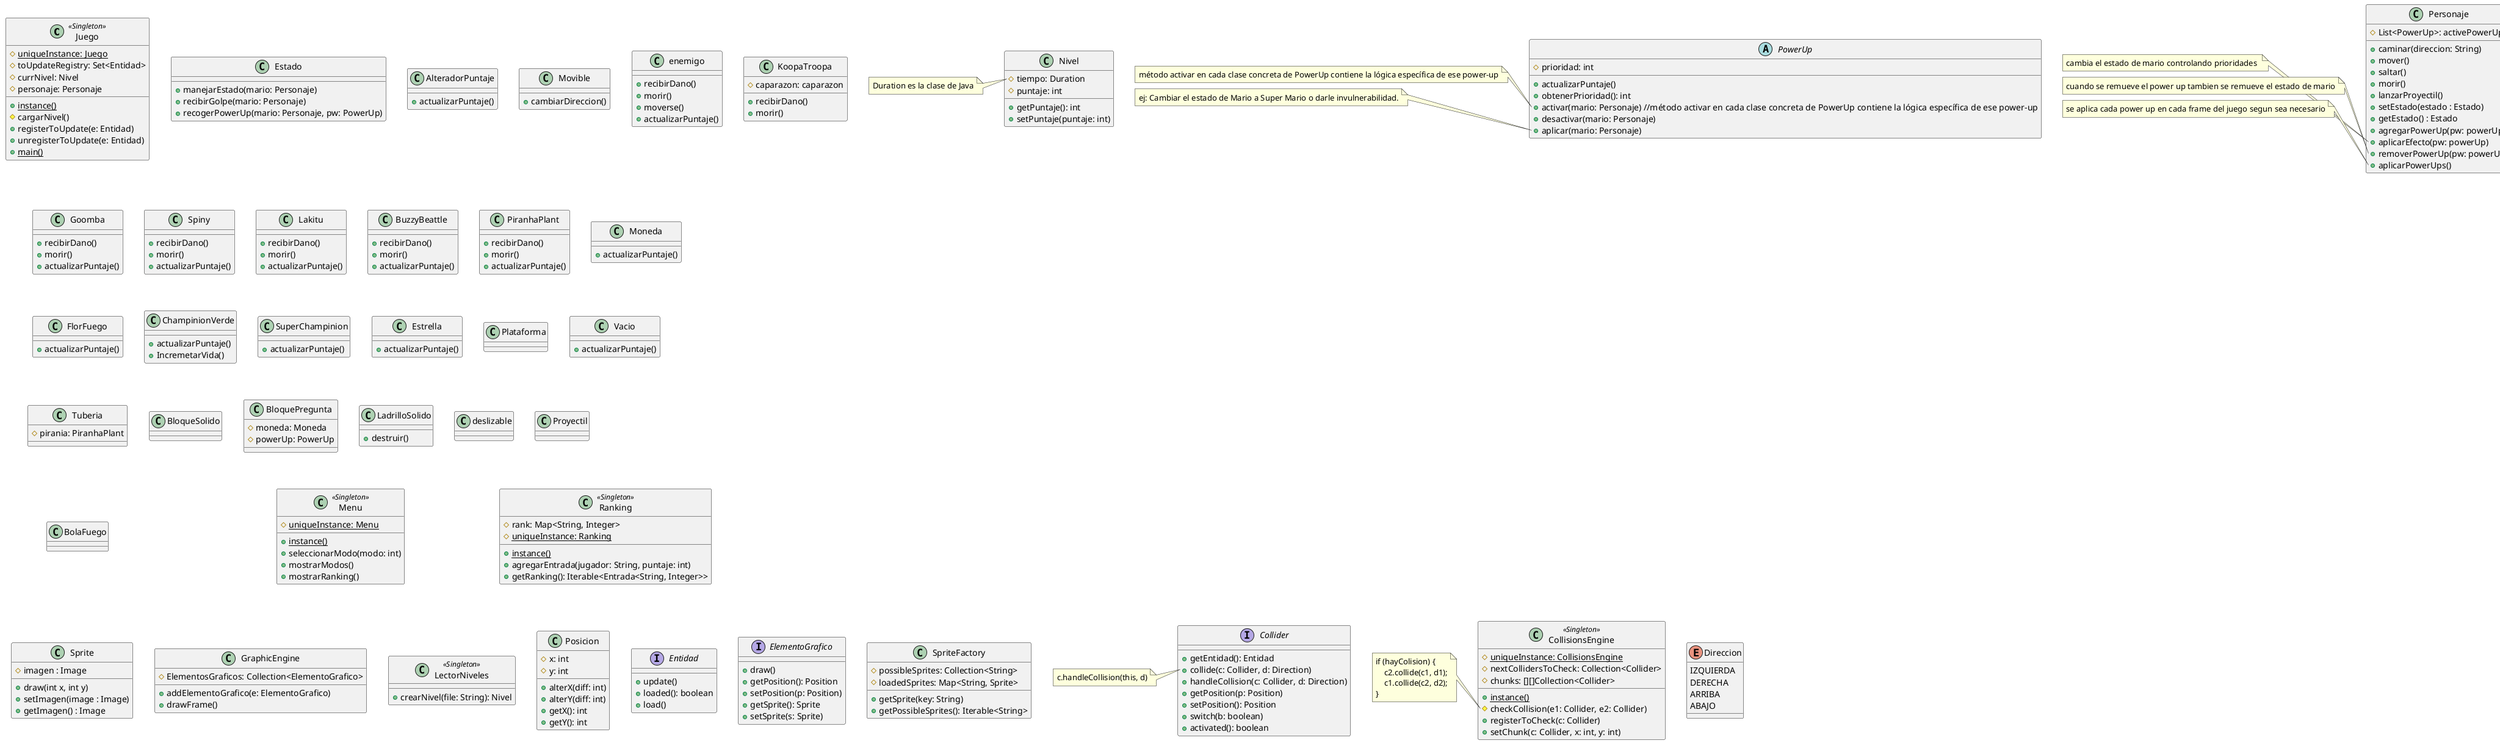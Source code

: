 @startuml
' TODO: crear los colisionadores de carga
' TODO: vincular los colisionadores de carga con el engine gráfico

together {
    class Juego <<Singleton>> {
        #{static} uniqueInstance: Juego
        #toUpdateRegistry: Set<Entidad>
        #currNivel: Nivel
        #personaje: Personaje
        +{static} instance()
        #cargarNivel()
        +registerToUpdate(e: Entidad)
        +unregisterToUpdate(e: Entidad)
        +{static} main()
    }

    class Personaje {
        #List<PowerUp>: activePowerUps
        
        +caminar(direccion: String)
        +mover()
        +saltar()
        +morir()
        +lanzarProyectil()
        +setEstado(estado : Estado)
        +getEstado() : Estado
        +agregarPowerUp(pw: powerUp)
        +aplicarEfecto(pw: powerUp)
        +removerPowerUp(pw: powerUp)
        +aplicarPowerUps()
    }
    note left of Personaje::aplicarEfecto
    cambia el estado de mario controlando prioridades 
    end note
    note left of Personaje::removerPowerUp
    cuando se remueve el power up tambien se remueve el estado de mario
    end note
    note left of Personaje::aplicarPowerUps
    se aplica cada power up en cada frame del juego segun sea necesario
    end note

    class Estado{
        +manejarEstado(mario: Personaje)
        +recibirGolpe(mario: Personaje)
        +recogerPowerUp(mario: Personaje, pw: PowerUp)
    }
    class AlteradorPuntaje{
        +actualizarPuntaje()
    }

    class Movible{
        +cambiarDireccion()
    }

    class enemigo { 
        +recibirDano() 
        +morir()
        +moverse()
        +actualizarPuntaje() 
    }

    class KoopaTroopa {
        #caparazon: caparazon
        +recibirDano()
        +morir()
    } 

    class Goomba{
        +recibirDano() 
        +morir()
        +actualizarPuntaje() 
    }

    class Spiny { 
        +recibirDano() 
        +morir()
        +actualizarPuntaje() 
    }

    class Lakitu {
        +recibirDano() 
        +morir()
        +actualizarPuntaje() 
    }

    class BuzzyBeattle {
        +recibirDano() 
        +morir()
        +actualizarPuntaje() 
    }

    class PiranhaPlant {  
        +recibirDano() 
        +morir()
        +actualizarPuntaje() 
    }

    class Moneda {
        +actualizarPuntaje()
    }

    abstract class PowerUp {
        #prioridad: int

        +actualizarPuntaje()
        +obtenerPrioridad(): int
        +activar(mario: Personaje) //método activar en cada clase concreta de PowerUp contiene la lógica específica de ese power-up
        +desactivar(mario: Personaje)
        +aplicar(mario: Personaje)
    }
    note left of PowerUp::activar
      método activar en cada clase concreta de PowerUp contiene la lógica específica de ese power-up
    end note

    note left of PowerUp::aplicar
    ej: Cambiar el estado de Mario a Super Mario o darle invulnerabilidad.
    end note

    class FlorFuego{
        +actualizarPuntaje()
    }

    class ChampinionVerde{
        +actualizarPuntaje()
        +IncremetarVida()
    }

    class SuperChampinion{
        +actualizarPuntaje()
    }

    class Estrella{
        +actualizarPuntaje()
    }
    
    class Plataforma {

    }

    class Vacio {
        +actualizarPuntaje()
    }

    class Tuberia {
        #pirania: PiranhaPlant
    }

    class BloqueSolido {

    }

    class BloquePregunta {
        #moneda: Moneda
        #powerUp: PowerUp
    }

    class LadrilloSolido {
        +destruir()
    }
    
    class deslizable{

    }

    class Proyectil{

    }

    class BolaFuego {

    }

    class Nivel{
        #tiempo: Duration
        #puntaje: int
        +getPuntaje(): int
        +setPuntaje(puntaje: int)
    }
    note left of Nivel::tiempo
        Duration es la clase de Java
    end note

    class Menu <<Singleton>> {
        #{static} uniqueInstance: Menu
        +{static} instance()
        +seleccionarModo(modo: int)
        +mostrarModos()
        +mostrarRanking()
        ' TODO: implementar la UI del menu
    }

    class Ranking <<Singleton>> {
        #rank: Map<String, Integer>
        #{static} uniqueInstance: Ranking
        +{static} instance()
        +agregarEntrada(jugador: String, puntaje: int)
        +getRanking(): Iterable<Entrada<String, Integer>>
    }
}

together {
    class CollisionsEngine <<Singleton>> {
        #{static} uniqueInstance: CollisionsEngine
        #nextCollidersToCheck: Collection<Collider>
        #chunks: [][]Collection<Collider>
        +{static} instance()
        #checkCollision(e1: Collider, e2: Collider)
        +registerToCheck(c: Collider)
        +setChunk(c: Collider, x: int, y: int)
    }
    note left of CollisionsEngine::checkCollision
        if (hayColision) {
            c2.collide(c1, d1);
            c1.collide(c2, d2);
        }
    end note

    interface Entidad {
        +update()
        +loaded(): boolean
        +load()
    }

    interface Collider {
        +getEntidad(): Entidad
        +collide(c: Collider, d: Direction)
        +handleCollision(c: Collider, d: Direction)
        +getPosition(p: Position)
        +setPosition(): Position
        +switch(b: boolean)
        +activated(): boolean
    }
    note left of Collider::collide
        c.handleCollision(this, d)
    end note

    interface ElementoGrafico {
        +draw()
        +getPosition(): Position
        +setPosition(p: Position)
        +getSprite(): Sprite
        +setSprite(s: Sprite)
    }

    class SpriteFactory {
        #possibleSprites: Collection<String>
        #loadedSprites: Map<String, Sprite>
        +getSprite(key: String)
        +getPossibleSprites(): Iterable<String>
    }

    class Sprite {
        #imagen : Image
        +draw(int x, int y)
        +setImagen(image : Image)
        +getImagen() : Image
    }

    class GraphicEngine {
        #ElementosGraficos: Collection<ElementoGrafico>
        +addElementoGrafico(e: ElementoGrafico)
        +drawFrame()
    }

    class LectorNiveles <<Singleton>> {
        +crearNivel(file: String): Nivel
    }

    class Posicion {
        #x: int
        #y: int
        +alterX(diff: int)
        +alterY(diff: int)
        +getX(): int
        +getY(): int
    }
}

enum Direccion {
    IZQUIERDA
    DERECHA
    ARRIBA
    ABAJO
}
@enduml